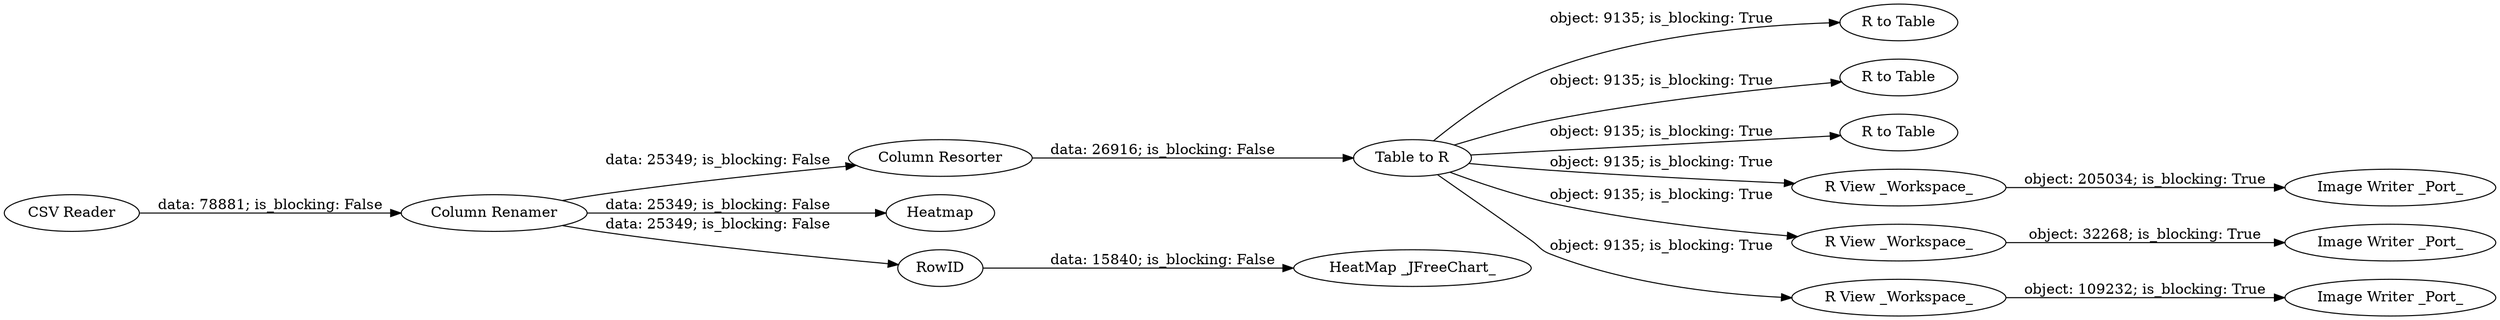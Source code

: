 digraph {
	"7023240407484038249_169" [label="Column Resorter"]
	"7023240407484038249_189" [label="Image Writer _Port_"]
	"7023240407484038249_4" [label=Heatmap]
	"7023240407484038249_194" [label="Image Writer _Port_"]
	"7023240407484038249_3" [label="HeatMap _JFreeChart_"]
	"7023240407484038249_170" [label="R to Table"]
	"7023240407484038249_172" [label="R to Table"]
	"7023240407484038249_173" [label="R to Table"]
	"7023240407484038249_191" [label="CSV Reader"]
	"7023240407484038249_131" [label="R View _Workspace_"]
	"7023240407484038249_195" [label="Column Renamer"]
	"7023240407484038249_188" [label="R View _Workspace_"]
	"7023240407484038249_185" [label="R View _Workspace_"]
	"7023240407484038249_167" [label="Table to R"]
	"7023240407484038249_193" [label="Image Writer _Port_"]
	"7023240407484038249_168" [label=RowID]
	"7023240407484038249_167" -> "7023240407484038249_131" [label="object: 9135; is_blocking: True"]
	"7023240407484038249_195" -> "7023240407484038249_168" [label="data: 25349; is_blocking: False"]
	"7023240407484038249_169" -> "7023240407484038249_167" [label="data: 26916; is_blocking: False"]
	"7023240407484038249_188" -> "7023240407484038249_194" [label="object: 32268; is_blocking: True"]
	"7023240407484038249_195" -> "7023240407484038249_4" [label="data: 25349; is_blocking: False"]
	"7023240407484038249_167" -> "7023240407484038249_185" [label="object: 9135; is_blocking: True"]
	"7023240407484038249_167" -> "7023240407484038249_173" [label="object: 9135; is_blocking: True"]
	"7023240407484038249_131" -> "7023240407484038249_189" [label="object: 205034; is_blocking: True"]
	"7023240407484038249_185" -> "7023240407484038249_193" [label="object: 109232; is_blocking: True"]
	"7023240407484038249_168" -> "7023240407484038249_3" [label="data: 15840; is_blocking: False"]
	"7023240407484038249_167" -> "7023240407484038249_170" [label="object: 9135; is_blocking: True"]
	"7023240407484038249_195" -> "7023240407484038249_169" [label="data: 25349; is_blocking: False"]
	"7023240407484038249_167" -> "7023240407484038249_172" [label="object: 9135; is_blocking: True"]
	"7023240407484038249_167" -> "7023240407484038249_188" [label="object: 9135; is_blocking: True"]
	"7023240407484038249_191" -> "7023240407484038249_195" [label="data: 78881; is_blocking: False"]
	rankdir=LR
}
